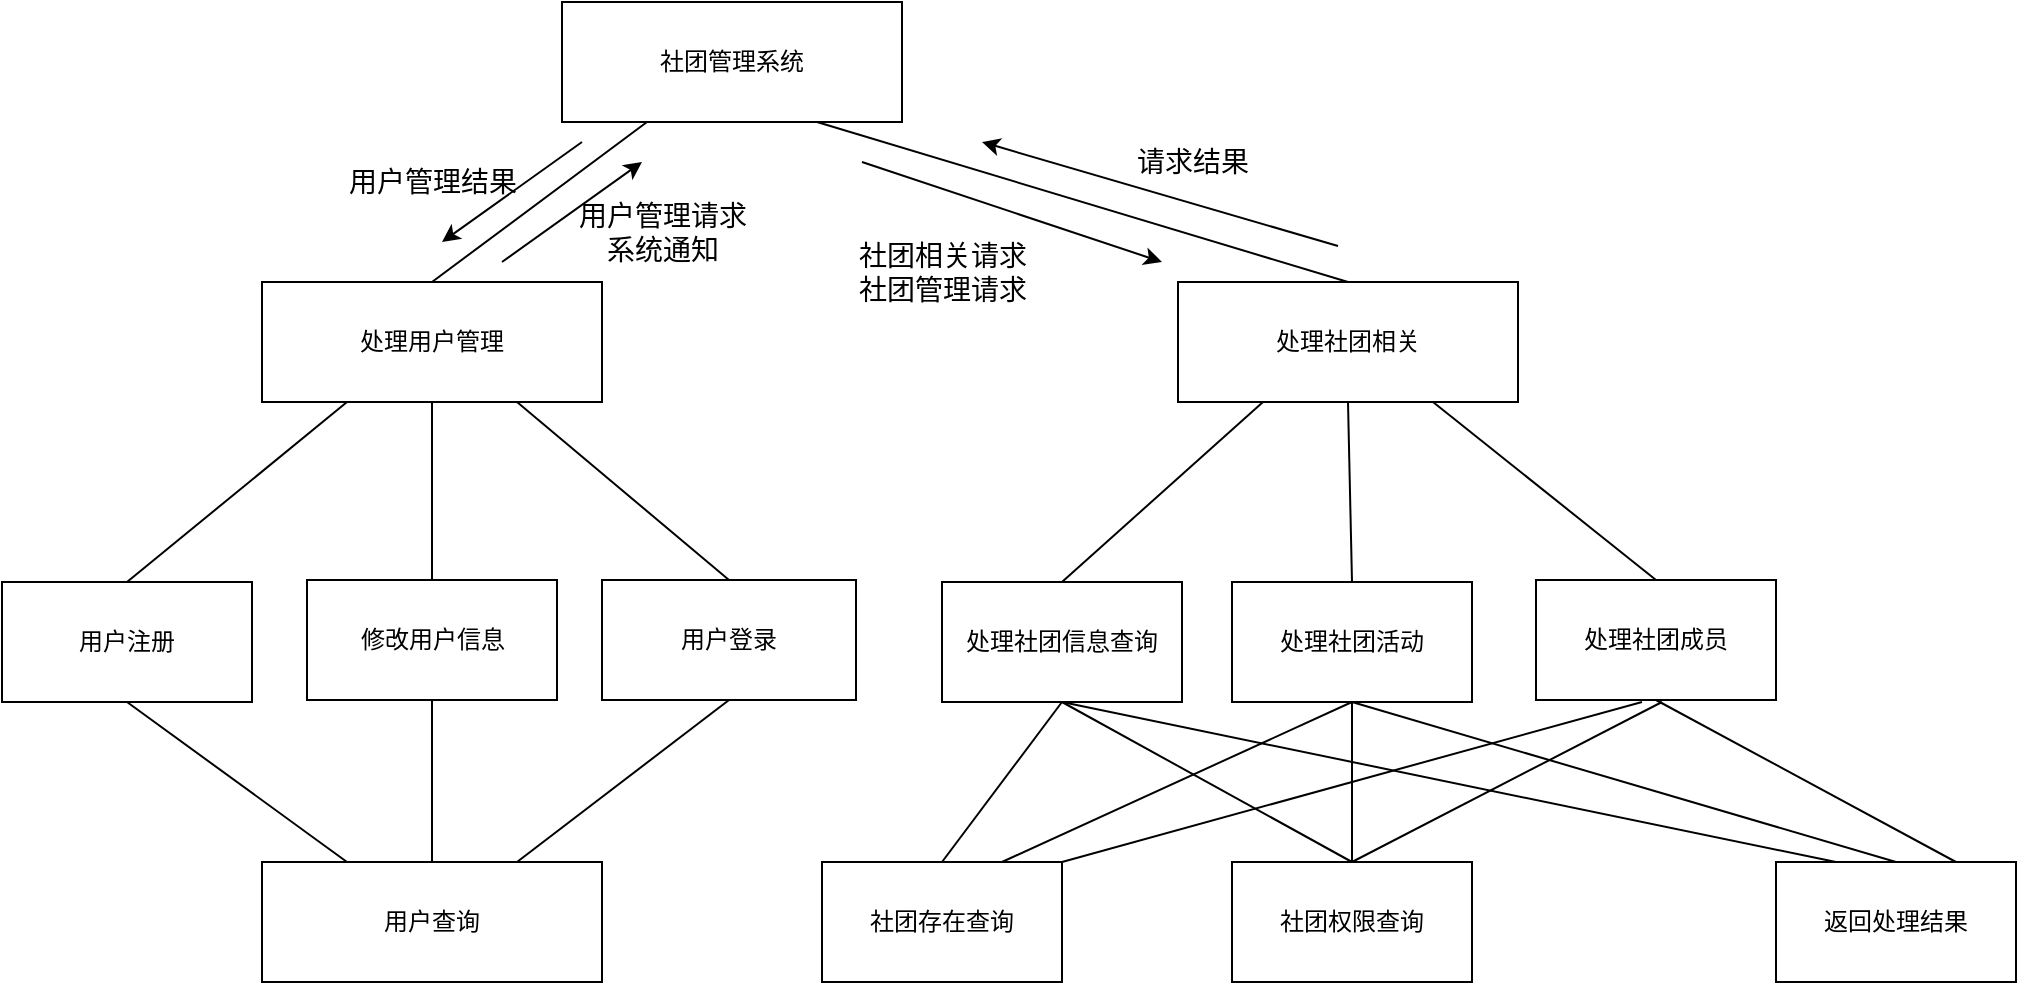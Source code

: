 <mxfile version="14.1.9" type="github">
  <diagram id="R0eKD6uKEBfeONIN6vYT" name="Page-1">
    <mxGraphModel dx="1483" dy="701" grid="1" gridSize="10" guides="1" tooltips="1" connect="1" arrows="1" fold="1" page="1" pageScale="1" pageWidth="827" pageHeight="1169" math="0" shadow="0">
      <root>
        <mxCell id="0" />
        <mxCell id="1" parent="0" />
        <mxCell id="nbNFHDUKluIm0Wr619E0-1" value="社团管理系统" style="rounded=0;whiteSpace=wrap;html=1;" parent="1" vertex="1">
          <mxGeometry x="330" y="50" width="170" height="60" as="geometry" />
        </mxCell>
        <mxCell id="nbNFHDUKluIm0Wr619E0-2" value="处理用户管理" style="rounded=0;whiteSpace=wrap;html=1;" parent="1" vertex="1">
          <mxGeometry x="180" y="190" width="170" height="60" as="geometry" />
        </mxCell>
        <mxCell id="nbNFHDUKluIm0Wr619E0-3" value="处理社团相关" style="rounded=0;whiteSpace=wrap;html=1;" parent="1" vertex="1">
          <mxGeometry x="638" y="190" width="170" height="60" as="geometry" />
        </mxCell>
        <mxCell id="nbNFHDUKluIm0Wr619E0-9" value="&lt;font style=&quot;font-size: 14px&quot;&gt;用户管理请求&lt;br&gt;系统通知&lt;/font&gt;" style="text;html=1;align=center;verticalAlign=middle;resizable=0;points=[];autosize=1;" parent="1" vertex="1">
          <mxGeometry x="330" y="150" width="100" height="30" as="geometry" />
        </mxCell>
        <mxCell id="nbNFHDUKluIm0Wr619E0-10" value="" style="endArrow=none;html=1;exitX=0.5;exitY=0;exitDx=0;exitDy=0;entryX=0.25;entryY=1;entryDx=0;entryDy=0;" parent="1" source="nbNFHDUKluIm0Wr619E0-2" target="nbNFHDUKluIm0Wr619E0-1" edge="1">
          <mxGeometry width="50" height="50" relative="1" as="geometry">
            <mxPoint x="370" y="190" as="sourcePoint" />
            <mxPoint x="420" y="140" as="targetPoint" />
          </mxGeometry>
        </mxCell>
        <mxCell id="nbNFHDUKluIm0Wr619E0-11" value="" style="endArrow=classic;html=1;" parent="1" edge="1">
          <mxGeometry width="50" height="50" relative="1" as="geometry">
            <mxPoint x="300" y="180" as="sourcePoint" />
            <mxPoint x="370" y="130" as="targetPoint" />
          </mxGeometry>
        </mxCell>
        <mxCell id="nbNFHDUKluIm0Wr619E0-12" value="" style="endArrow=classic;html=1;" parent="1" edge="1">
          <mxGeometry width="50" height="50" relative="1" as="geometry">
            <mxPoint x="340" y="120" as="sourcePoint" />
            <mxPoint x="270" y="170" as="targetPoint" />
          </mxGeometry>
        </mxCell>
        <mxCell id="nbNFHDUKluIm0Wr619E0-13" value="&lt;font style=&quot;font-size: 14px&quot;&gt;用户管理结果&lt;/font&gt;" style="text;html=1;align=center;verticalAlign=middle;resizable=0;points=[];autosize=1;" parent="1" vertex="1">
          <mxGeometry x="215" y="130" width="100" height="20" as="geometry" />
        </mxCell>
        <mxCell id="nbNFHDUKluIm0Wr619E0-14" value="" style="endArrow=none;html=1;entryX=0.75;entryY=1;entryDx=0;entryDy=0;exitX=0.5;exitY=0;exitDx=0;exitDy=0;" parent="1" source="nbNFHDUKluIm0Wr619E0-3" target="nbNFHDUKluIm0Wr619E0-1" edge="1">
          <mxGeometry width="50" height="50" relative="1" as="geometry">
            <mxPoint x="370" y="180" as="sourcePoint" />
            <mxPoint x="420" y="130" as="targetPoint" />
          </mxGeometry>
        </mxCell>
        <mxCell id="nbNFHDUKluIm0Wr619E0-15" value="" style="endArrow=classic;html=1;" parent="1" edge="1">
          <mxGeometry width="50" height="50" relative="1" as="geometry">
            <mxPoint x="718" y="172" as="sourcePoint" />
            <mxPoint x="540" y="120" as="targetPoint" />
          </mxGeometry>
        </mxCell>
        <mxCell id="nbNFHDUKluIm0Wr619E0-16" value="" style="endArrow=classic;html=1;" parent="1" edge="1">
          <mxGeometry width="50" height="50" relative="1" as="geometry">
            <mxPoint x="480" y="130" as="sourcePoint" />
            <mxPoint x="630" y="180" as="targetPoint" />
          </mxGeometry>
        </mxCell>
        <mxCell id="nbNFHDUKluIm0Wr619E0-17" value="&lt;span style=&quot;font-size: 14px&quot;&gt;社团相关请求&lt;br&gt;社团管理请求&lt;/span&gt;" style="text;html=1;align=center;verticalAlign=middle;resizable=0;points=[];autosize=1;" parent="1" vertex="1">
          <mxGeometry x="470" y="170" width="100" height="30" as="geometry" />
        </mxCell>
        <mxCell id="nbNFHDUKluIm0Wr619E0-18" value="&lt;span style=&quot;font-size: 14px&quot;&gt;请求结果&lt;/span&gt;" style="text;html=1;align=center;verticalAlign=middle;resizable=0;points=[];autosize=1;" parent="1" vertex="1">
          <mxGeometry x="610" y="120" width="70" height="20" as="geometry" />
        </mxCell>
        <mxCell id="nbNFHDUKluIm0Wr619E0-19" value="处理社团信息查询" style="rounded=0;whiteSpace=wrap;html=1;" parent="1" vertex="1">
          <mxGeometry x="520" y="340" width="120" height="60" as="geometry" />
        </mxCell>
        <mxCell id="nbNFHDUKluIm0Wr619E0-21" value="处理社团活动" style="rounded=0;whiteSpace=wrap;html=1;" parent="1" vertex="1">
          <mxGeometry x="665" y="340" width="120" height="60" as="geometry" />
        </mxCell>
        <mxCell id="nbNFHDUKluIm0Wr619E0-22" value="处理社团成员" style="rounded=0;whiteSpace=wrap;html=1;" parent="1" vertex="1">
          <mxGeometry x="817" y="339" width="120" height="60" as="geometry" />
        </mxCell>
        <mxCell id="nbNFHDUKluIm0Wr619E0-24" value="" style="endArrow=none;html=1;entryX=0.25;entryY=1;entryDx=0;entryDy=0;exitX=0.5;exitY=0;exitDx=0;exitDy=0;" parent="1" source="nbNFHDUKluIm0Wr619E0-19" target="nbNFHDUKluIm0Wr619E0-3" edge="1">
          <mxGeometry width="50" height="50" relative="1" as="geometry">
            <mxPoint x="568" y="260" as="sourcePoint" />
            <mxPoint x="618" y="210" as="targetPoint" />
          </mxGeometry>
        </mxCell>
        <mxCell id="nbNFHDUKluIm0Wr619E0-25" value="" style="endArrow=none;html=1;entryX=0.5;entryY=1;entryDx=0;entryDy=0;exitX=0.5;exitY=0;exitDx=0;exitDy=0;" parent="1" source="nbNFHDUKluIm0Wr619E0-21" target="nbNFHDUKluIm0Wr619E0-3" edge="1">
          <mxGeometry width="50" height="50" relative="1" as="geometry">
            <mxPoint x="608" y="350" as="sourcePoint" />
            <mxPoint x="690.5" y="260" as="targetPoint" />
          </mxGeometry>
        </mxCell>
        <mxCell id="nbNFHDUKluIm0Wr619E0-26" value="" style="endArrow=none;html=1;entryX=0.75;entryY=1;entryDx=0;entryDy=0;exitX=0.5;exitY=0;exitDx=0;exitDy=0;" parent="1" source="nbNFHDUKluIm0Wr619E0-22" target="nbNFHDUKluIm0Wr619E0-3" edge="1">
          <mxGeometry width="50" height="50" relative="1" as="geometry">
            <mxPoint x="750" y="350" as="sourcePoint" />
            <mxPoint x="733" y="260" as="targetPoint" />
          </mxGeometry>
        </mxCell>
        <mxCell id="nbNFHDUKluIm0Wr619E0-27" value="返回处理结果" style="rounded=0;whiteSpace=wrap;html=1;" parent="1" vertex="1">
          <mxGeometry x="937" y="480" width="120" height="60" as="geometry" />
        </mxCell>
        <mxCell id="nbNFHDUKluIm0Wr619E0-29" value="" style="endArrow=none;html=1;entryX=0.5;entryY=1;entryDx=0;entryDy=0;exitX=0.5;exitY=0;exitDx=0;exitDy=0;" parent="1" source="nbNFHDUKluIm0Wr619E0-27" target="nbNFHDUKluIm0Wr619E0-21" edge="1">
          <mxGeometry width="50" height="50" relative="1" as="geometry">
            <mxPoint x="568" y="490" as="sourcePoint" />
            <mxPoint x="618" y="440" as="targetPoint" />
          </mxGeometry>
        </mxCell>
        <mxCell id="nbNFHDUKluIm0Wr619E0-30" value="" style="endArrow=none;html=1;entryX=0.5;entryY=1;entryDx=0;entryDy=0;exitX=0.75;exitY=0;exitDx=0;exitDy=0;" parent="1" source="nbNFHDUKluIm0Wr619E0-27" target="nbNFHDUKluIm0Wr619E0-22" edge="1">
          <mxGeometry width="50" height="50" relative="1" as="geometry">
            <mxPoint x="568" y="490" as="sourcePoint" />
            <mxPoint x="618" y="440" as="targetPoint" />
          </mxGeometry>
        </mxCell>
        <mxCell id="nbNFHDUKluIm0Wr619E0-31" value="" style="endArrow=none;html=1;entryX=0.5;entryY=1;entryDx=0;entryDy=0;exitX=0.25;exitY=0;exitDx=0;exitDy=0;" parent="1" source="nbNFHDUKluIm0Wr619E0-27" target="nbNFHDUKluIm0Wr619E0-19" edge="1">
          <mxGeometry width="50" height="50" relative="1" as="geometry">
            <mxPoint x="766" y="470" as="sourcePoint" />
            <mxPoint x="887" y="409" as="targetPoint" />
          </mxGeometry>
        </mxCell>
        <mxCell id="nbNFHDUKluIm0Wr619E0-32" value="用户查询" style="rounded=0;whiteSpace=wrap;html=1;" parent="1" vertex="1">
          <mxGeometry x="180" y="480" width="170" height="60" as="geometry" />
        </mxCell>
        <mxCell id="nbNFHDUKluIm0Wr619E0-33" value="用户注册" style="rounded=0;whiteSpace=wrap;html=1;" parent="1" vertex="1">
          <mxGeometry x="50" y="340" width="125" height="60" as="geometry" />
        </mxCell>
        <mxCell id="nbNFHDUKluIm0Wr619E0-34" value="用户登录" style="rounded=0;whiteSpace=wrap;html=1;" parent="1" vertex="1">
          <mxGeometry x="350" y="339" width="127" height="60" as="geometry" />
        </mxCell>
        <mxCell id="nbNFHDUKluIm0Wr619E0-36" value="" style="endArrow=none;html=1;entryX=0.25;entryY=1;entryDx=0;entryDy=0;exitX=0.5;exitY=0;exitDx=0;exitDy=0;" parent="1" source="nbNFHDUKluIm0Wr619E0-33" target="nbNFHDUKluIm0Wr619E0-2" edge="1">
          <mxGeometry width="50" height="50" relative="1" as="geometry">
            <mxPoint x="470" y="370" as="sourcePoint" />
            <mxPoint x="520" y="320" as="targetPoint" />
          </mxGeometry>
        </mxCell>
        <mxCell id="nbNFHDUKluIm0Wr619E0-37" value="" style="endArrow=none;html=1;entryX=0.75;entryY=1;entryDx=0;entryDy=0;exitX=0.5;exitY=0;exitDx=0;exitDy=0;" parent="1" source="nbNFHDUKluIm0Wr619E0-34" target="nbNFHDUKluIm0Wr619E0-2" edge="1">
          <mxGeometry width="50" height="50" relative="1" as="geometry">
            <mxPoint x="162.5" y="350" as="sourcePoint" />
            <mxPoint x="232.5" y="260" as="targetPoint" />
          </mxGeometry>
        </mxCell>
        <mxCell id="nbNFHDUKluIm0Wr619E0-38" value="修改用户信息" style="rounded=0;whiteSpace=wrap;html=1;" parent="1" vertex="1">
          <mxGeometry x="202.5" y="339" width="125" height="60" as="geometry" />
        </mxCell>
        <mxCell id="nbNFHDUKluIm0Wr619E0-39" value="" style="endArrow=none;html=1;entryX=0.5;entryY=1;entryDx=0;entryDy=0;exitX=0.5;exitY=0;exitDx=0;exitDy=0;" parent="1" source="nbNFHDUKluIm0Wr619E0-38" target="nbNFHDUKluIm0Wr619E0-2" edge="1">
          <mxGeometry width="50" height="50" relative="1" as="geometry">
            <mxPoint x="470" y="370" as="sourcePoint" />
            <mxPoint x="520" y="320" as="targetPoint" />
          </mxGeometry>
        </mxCell>
        <mxCell id="nbNFHDUKluIm0Wr619E0-40" value="" style="endArrow=none;html=1;entryX=0.5;entryY=1;entryDx=0;entryDy=0;exitX=0.5;exitY=0;exitDx=0;exitDy=0;" parent="1" source="nbNFHDUKluIm0Wr619E0-32" target="nbNFHDUKluIm0Wr619E0-38" edge="1">
          <mxGeometry width="50" height="50" relative="1" as="geometry">
            <mxPoint x="470" y="370" as="sourcePoint" />
            <mxPoint x="520" y="320" as="targetPoint" />
          </mxGeometry>
        </mxCell>
        <mxCell id="nbNFHDUKluIm0Wr619E0-41" value="" style="endArrow=none;html=1;entryX=0.5;entryY=1;entryDx=0;entryDy=0;exitX=0.75;exitY=0;exitDx=0;exitDy=0;" parent="1" source="nbNFHDUKluIm0Wr619E0-32" target="nbNFHDUKluIm0Wr619E0-34" edge="1">
          <mxGeometry width="50" height="50" relative="1" as="geometry">
            <mxPoint x="275" y="480" as="sourcePoint" />
            <mxPoint x="275" y="409" as="targetPoint" />
          </mxGeometry>
        </mxCell>
        <mxCell id="nbNFHDUKluIm0Wr619E0-42" value="" style="endArrow=none;html=1;entryX=0.5;entryY=1;entryDx=0;entryDy=0;exitX=0.25;exitY=0;exitDx=0;exitDy=0;" parent="1" source="nbNFHDUKluIm0Wr619E0-32" target="nbNFHDUKluIm0Wr619E0-33" edge="1">
          <mxGeometry width="50" height="50" relative="1" as="geometry">
            <mxPoint x="317.5" y="480" as="sourcePoint" />
            <mxPoint x="423.5" y="409" as="targetPoint" />
          </mxGeometry>
        </mxCell>
        <mxCell id="nbNFHDUKluIm0Wr619E0-43" value="社团权限查询" style="rounded=0;whiteSpace=wrap;html=1;" parent="1" vertex="1">
          <mxGeometry x="665" y="480" width="120" height="60" as="geometry" />
        </mxCell>
        <mxCell id="nbNFHDUKluIm0Wr619E0-44" value="社团存在查询" style="rounded=0;whiteSpace=wrap;html=1;" parent="1" vertex="1">
          <mxGeometry x="460" y="480" width="120" height="60" as="geometry" />
        </mxCell>
        <mxCell id="nbNFHDUKluIm0Wr619E0-45" value="" style="endArrow=none;html=1;exitX=0.5;exitY=0;exitDx=0;exitDy=0;entryX=0.5;entryY=1;entryDx=0;entryDy=0;" parent="1" source="nbNFHDUKluIm0Wr619E0-44" target="nbNFHDUKluIm0Wr619E0-19" edge="1">
          <mxGeometry width="50" height="50" relative="1" as="geometry">
            <mxPoint x="470" y="370" as="sourcePoint" />
            <mxPoint x="520" y="320" as="targetPoint" />
          </mxGeometry>
        </mxCell>
        <mxCell id="nbNFHDUKluIm0Wr619E0-46" value="" style="endArrow=none;html=1;entryX=0.5;entryY=1;entryDx=0;entryDy=0;exitX=0.75;exitY=0;exitDx=0;exitDy=0;" parent="1" source="nbNFHDUKluIm0Wr619E0-44" target="nbNFHDUKluIm0Wr619E0-21" edge="1">
          <mxGeometry width="50" height="50" relative="1" as="geometry">
            <mxPoint x="520" y="480" as="sourcePoint" />
            <mxPoint x="590" y="410" as="targetPoint" />
          </mxGeometry>
        </mxCell>
        <mxCell id="nbNFHDUKluIm0Wr619E0-47" value="" style="endArrow=none;html=1;exitX=1;exitY=0;exitDx=0;exitDy=0;" parent="1" source="nbNFHDUKluIm0Wr619E0-44" edge="1">
          <mxGeometry width="50" height="50" relative="1" as="geometry">
            <mxPoint x="590" y="470" as="sourcePoint" />
            <mxPoint x="870" y="400" as="targetPoint" />
          </mxGeometry>
        </mxCell>
        <mxCell id="nbNFHDUKluIm0Wr619E0-49" value="" style="endArrow=none;html=1;exitX=0.5;exitY=0;exitDx=0;exitDy=0;" parent="1" source="nbNFHDUKluIm0Wr619E0-43" edge="1">
          <mxGeometry width="50" height="50" relative="1" as="geometry">
            <mxPoint x="470" y="370" as="sourcePoint" />
            <mxPoint x="725" y="400" as="targetPoint" />
          </mxGeometry>
        </mxCell>
        <mxCell id="nbNFHDUKluIm0Wr619E0-50" value="" style="endArrow=none;html=1;exitX=0.5;exitY=0;exitDx=0;exitDy=0;" parent="1" source="nbNFHDUKluIm0Wr619E0-43" edge="1">
          <mxGeometry width="50" height="50" relative="1" as="geometry">
            <mxPoint x="470" y="370" as="sourcePoint" />
            <mxPoint x="580" y="400" as="targetPoint" />
          </mxGeometry>
        </mxCell>
        <mxCell id="nbNFHDUKluIm0Wr619E0-51" value="" style="endArrow=none;html=1;exitX=0.5;exitY=0;exitDx=0;exitDy=0;" parent="1" source="nbNFHDUKluIm0Wr619E0-43" edge="1">
          <mxGeometry width="50" height="50" relative="1" as="geometry">
            <mxPoint x="590" y="490" as="sourcePoint" />
            <mxPoint x="880" y="400" as="targetPoint" />
          </mxGeometry>
        </mxCell>
      </root>
    </mxGraphModel>
  </diagram>
</mxfile>
